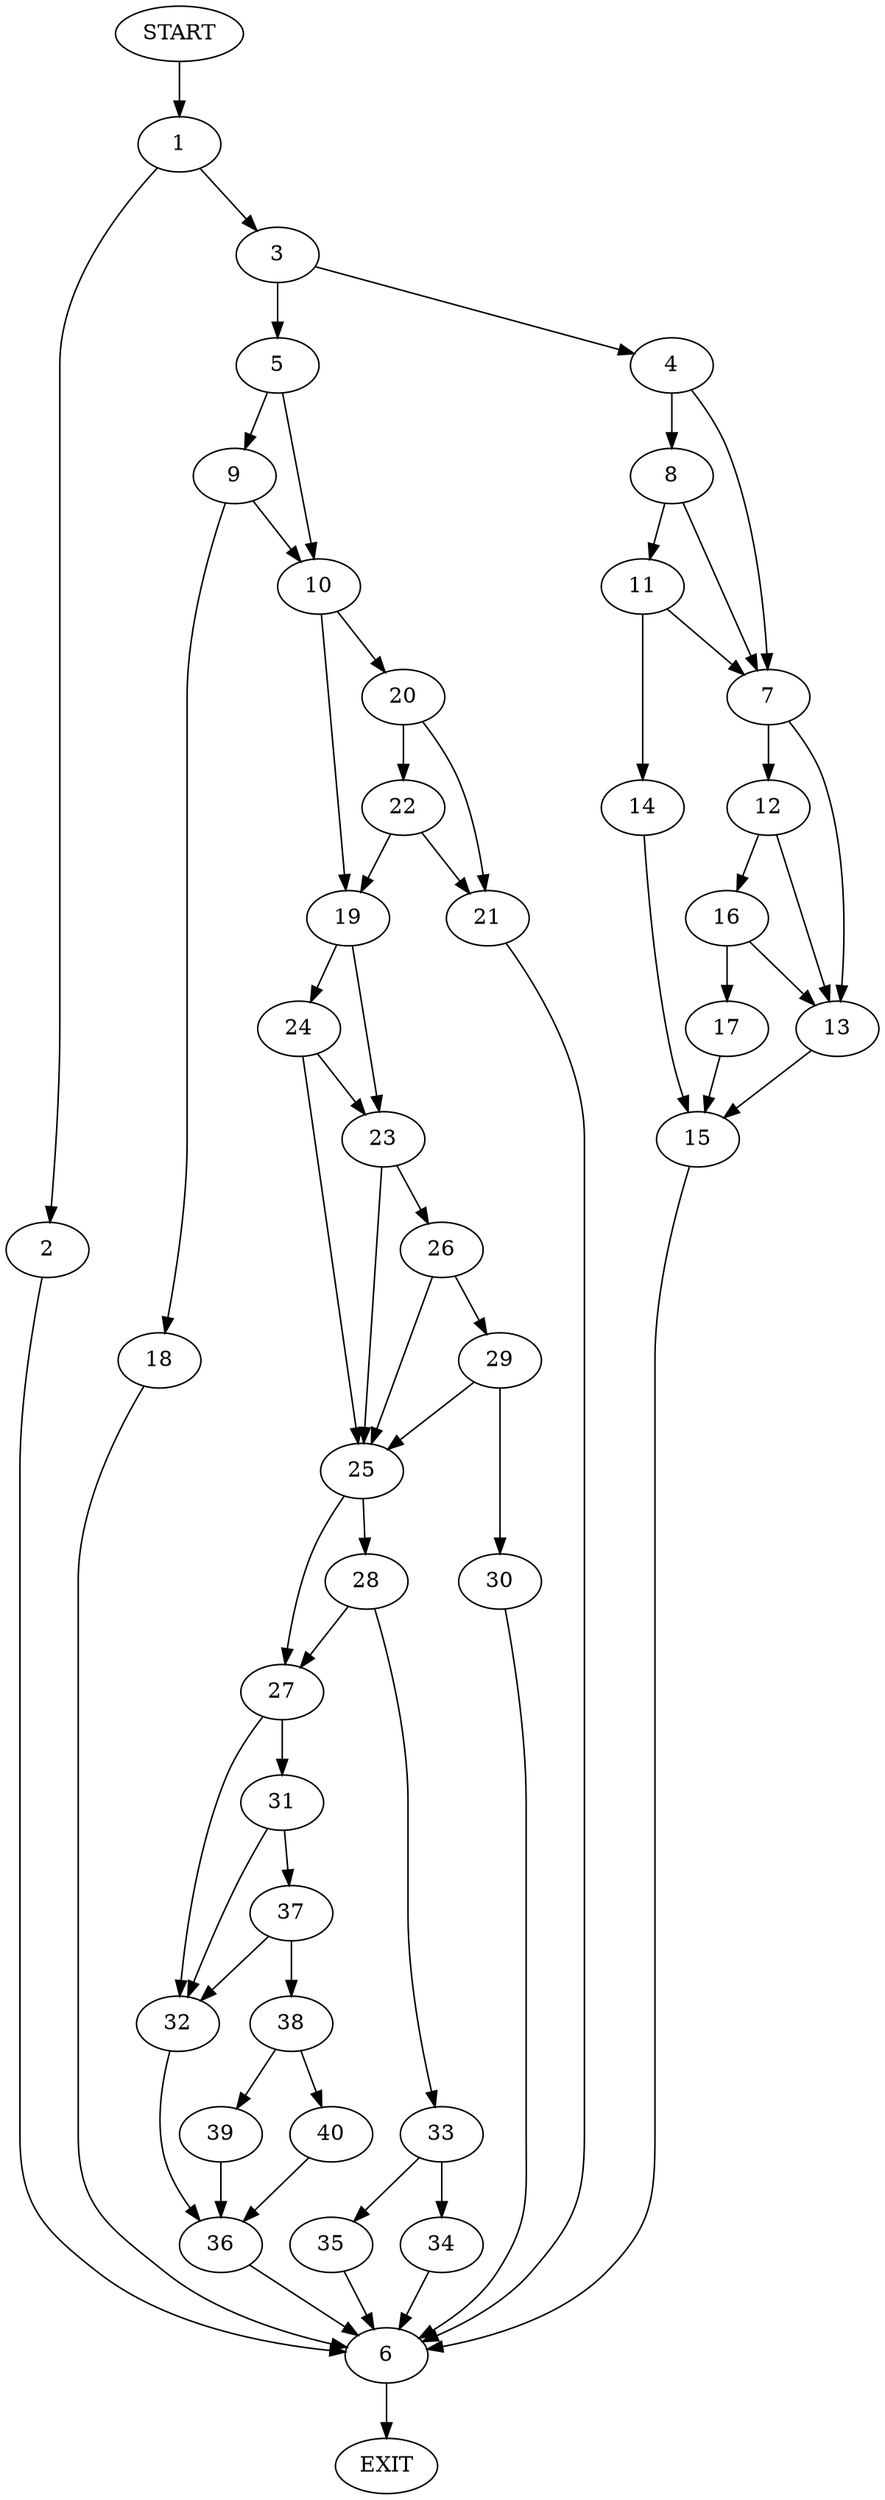 digraph {
0 [label="START"]
41 [label="EXIT"]
0 -> 1
1 -> 2
1 -> 3
3 -> 4
3 -> 5
2 -> 6
6 -> 41
4 -> 7
4 -> 8
5 -> 9
5 -> 10
8 -> 7
8 -> 11
7 -> 12
7 -> 13
11 -> 7
11 -> 14
14 -> 15
15 -> 6
12 -> 16
12 -> 13
13 -> 15
16 -> 17
16 -> 13
17 -> 15
9 -> 10
9 -> 18
10 -> 19
10 -> 20
18 -> 6
20 -> 21
20 -> 22
19 -> 23
19 -> 24
21 -> 6
22 -> 21
22 -> 19
23 -> 25
23 -> 26
24 -> 25
24 -> 23
25 -> 27
25 -> 28
26 -> 29
26 -> 25
29 -> 25
29 -> 30
30 -> 6
27 -> 31
27 -> 32
28 -> 27
28 -> 33
33 -> 34
33 -> 35
32 -> 36
31 -> 37
31 -> 32
37 -> 38
37 -> 32
38 -> 39
38 -> 40
36 -> 6
39 -> 36
40 -> 36
34 -> 6
35 -> 6
}
